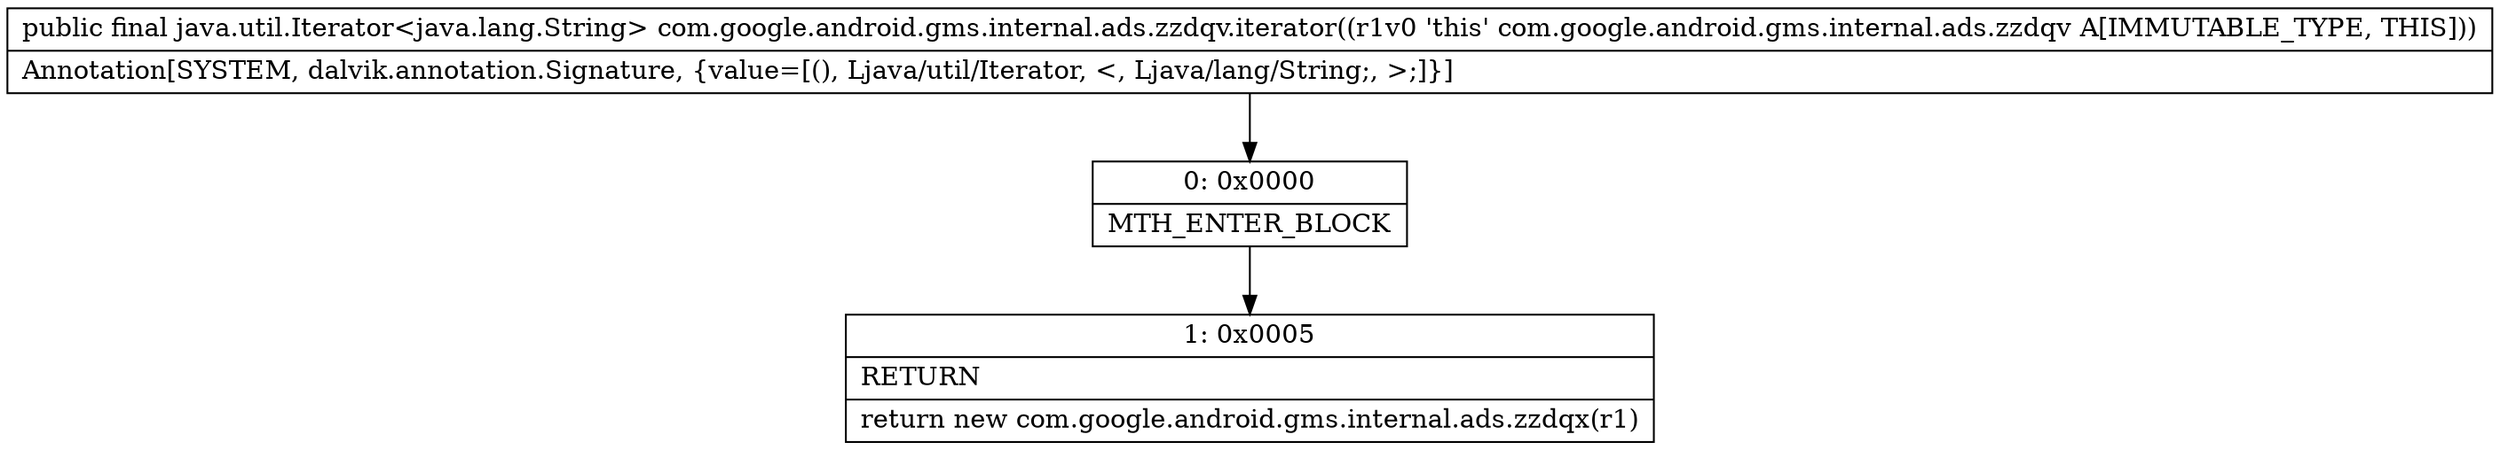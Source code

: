 digraph "CFG forcom.google.android.gms.internal.ads.zzdqv.iterator()Ljava\/util\/Iterator;" {
Node_0 [shape=record,label="{0\:\ 0x0000|MTH_ENTER_BLOCK\l}"];
Node_1 [shape=record,label="{1\:\ 0x0005|RETURN\l|return new com.google.android.gms.internal.ads.zzdqx(r1)\l}"];
MethodNode[shape=record,label="{public final java.util.Iterator\<java.lang.String\> com.google.android.gms.internal.ads.zzdqv.iterator((r1v0 'this' com.google.android.gms.internal.ads.zzdqv A[IMMUTABLE_TYPE, THIS]))  | Annotation[SYSTEM, dalvik.annotation.Signature, \{value=[(), Ljava\/util\/Iterator, \<, Ljava\/lang\/String;, \>;]\}]\l}"];
MethodNode -> Node_0;
Node_0 -> Node_1;
}

